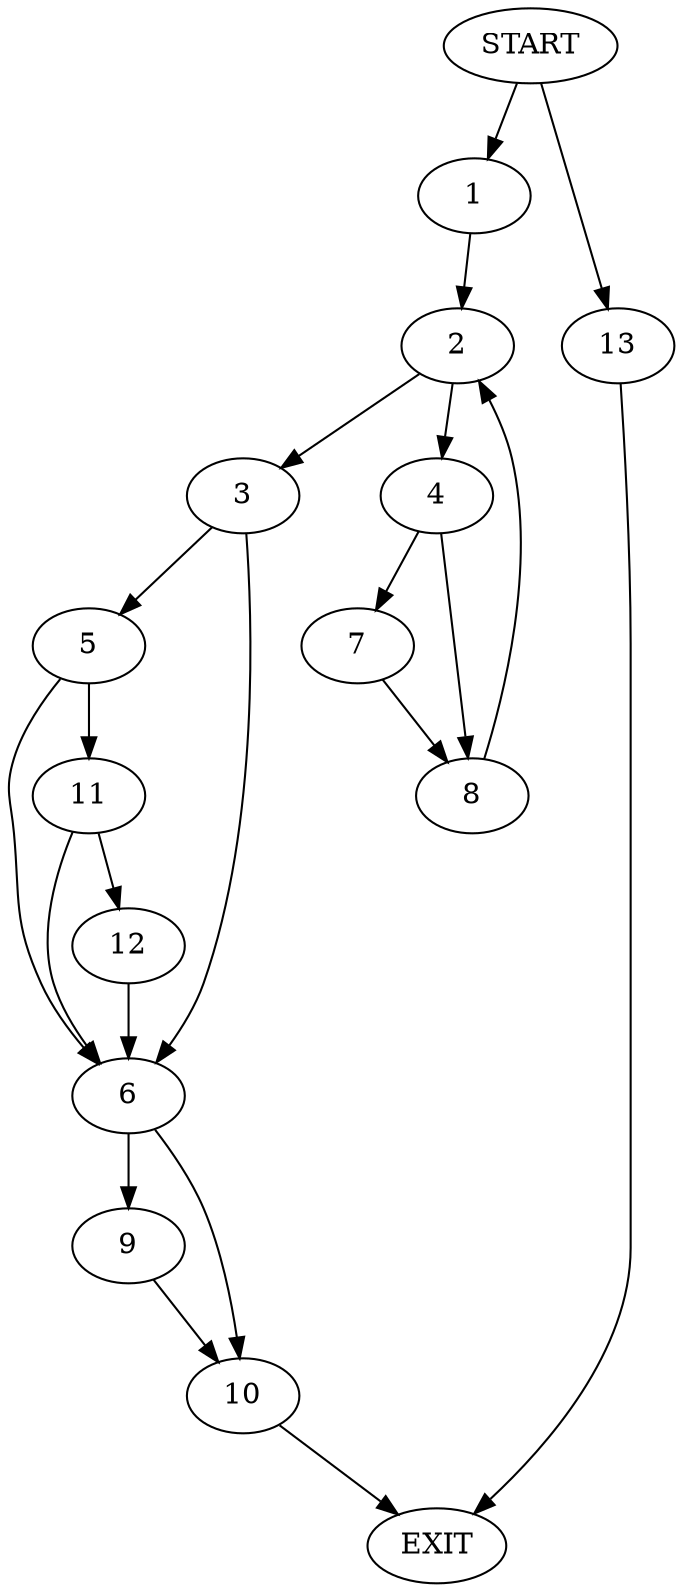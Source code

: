 digraph {
0 [label="START"]
14 [label="EXIT"]
0 -> 1
1 -> 2
2 -> 3
2 -> 4
3 -> 5
3 -> 6
4 -> 7
4 -> 8
7 -> 8
8 -> 2
6 -> 9
6 -> 10
5 -> 11
5 -> 6
11 -> 6
11 -> 12
12 -> 6
10 -> 14
9 -> 10
0 -> 13
13 -> 14
}
